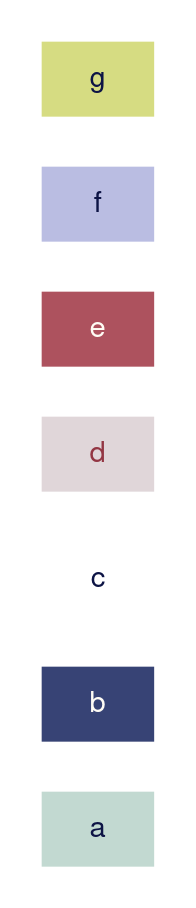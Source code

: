 digraph G {
  # dot -Tsvg file.gv -o file.svg | kitty icat file.svg
  rankdir=LR
  newrank=true
  #nodesep=0.7
  #ranksep=0
  fontname="Helvetica,Arial,sans-serif"
  #splines=false
  node [shape=box, style=filled, penwidth=0, fontname="Helvetica,Arial,sans-serif"];
  edge [color="#4d5c60", fontname="Helvetica,Arial,sans-serif"];

  subgraph cluster_green {
    penwidth=0
    node [fillcolor="#c2d9d1", fontcolor="#0d1445"]
    a
  }

  subgraph cluster_blue {
    penwidth=0
    node [fillcolor="#374375", fontcolor="#fffcf5"]
    b
  }

  subgraph cluster_white {
    penwidth=0
    node [fillcolor="white", fontcolor="#0d1445"]
    c
  }

  subgraph cluster_red {
    penwidth=0
    node [fillcolor="#e0d6d9", fontcolor="#933643"]
    d
  }

  subgraph cluster_darkred{
    penwidth=0
    node [fillcolor="#ad525e", fontcolor="#fffcf5"]
    e
  }

  subgraph cluster_purple{
    penwidth=0
    node [fillcolor="#babde2", fontcolor="#0d1445"]
    f
  }

  subgraph cluster_lime{
    penwidth=0
    node [fillcolor="#d6dc82", fontcolor="#0d1445"]
    g
  }
}


